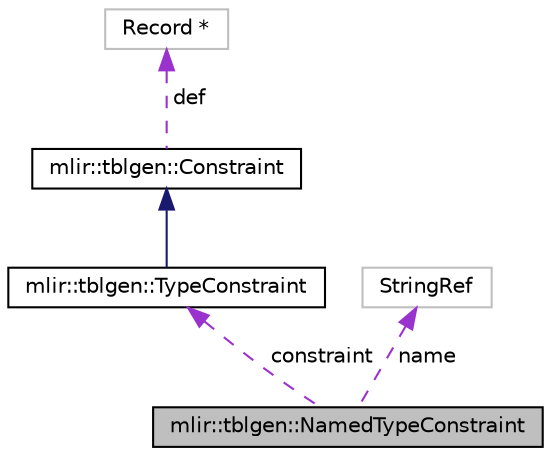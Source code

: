digraph "mlir::tblgen::NamedTypeConstraint"
{
  bgcolor="transparent";
  edge [fontname="Helvetica",fontsize="10",labelfontname="Helvetica",labelfontsize="10"];
  node [fontname="Helvetica",fontsize="10",shape=record];
  Node1 [label="mlir::tblgen::NamedTypeConstraint",height=0.2,width=0.4,color="black", fillcolor="grey75", style="filled", fontcolor="black"];
  Node2 -> Node1 [dir="back",color="darkorchid3",fontsize="10",style="dashed",label=" constraint" ,fontname="Helvetica"];
  Node2 [label="mlir::tblgen::TypeConstraint",height=0.2,width=0.4,color="black",URL="$classmlir_1_1tblgen_1_1TypeConstraint.html"];
  Node3 -> Node2 [dir="back",color="midnightblue",fontsize="10",style="solid",fontname="Helvetica"];
  Node3 [label="mlir::tblgen::Constraint",height=0.2,width=0.4,color="black",URL="$classmlir_1_1tblgen_1_1Constraint.html"];
  Node4 -> Node3 [dir="back",color="darkorchid3",fontsize="10",style="dashed",label=" def" ,fontname="Helvetica"];
  Node4 [label="Record *",height=0.2,width=0.4,color="grey75"];
  Node5 -> Node1 [dir="back",color="darkorchid3",fontsize="10",style="dashed",label=" name" ,fontname="Helvetica"];
  Node5 [label="StringRef",height=0.2,width=0.4,color="grey75"];
}
